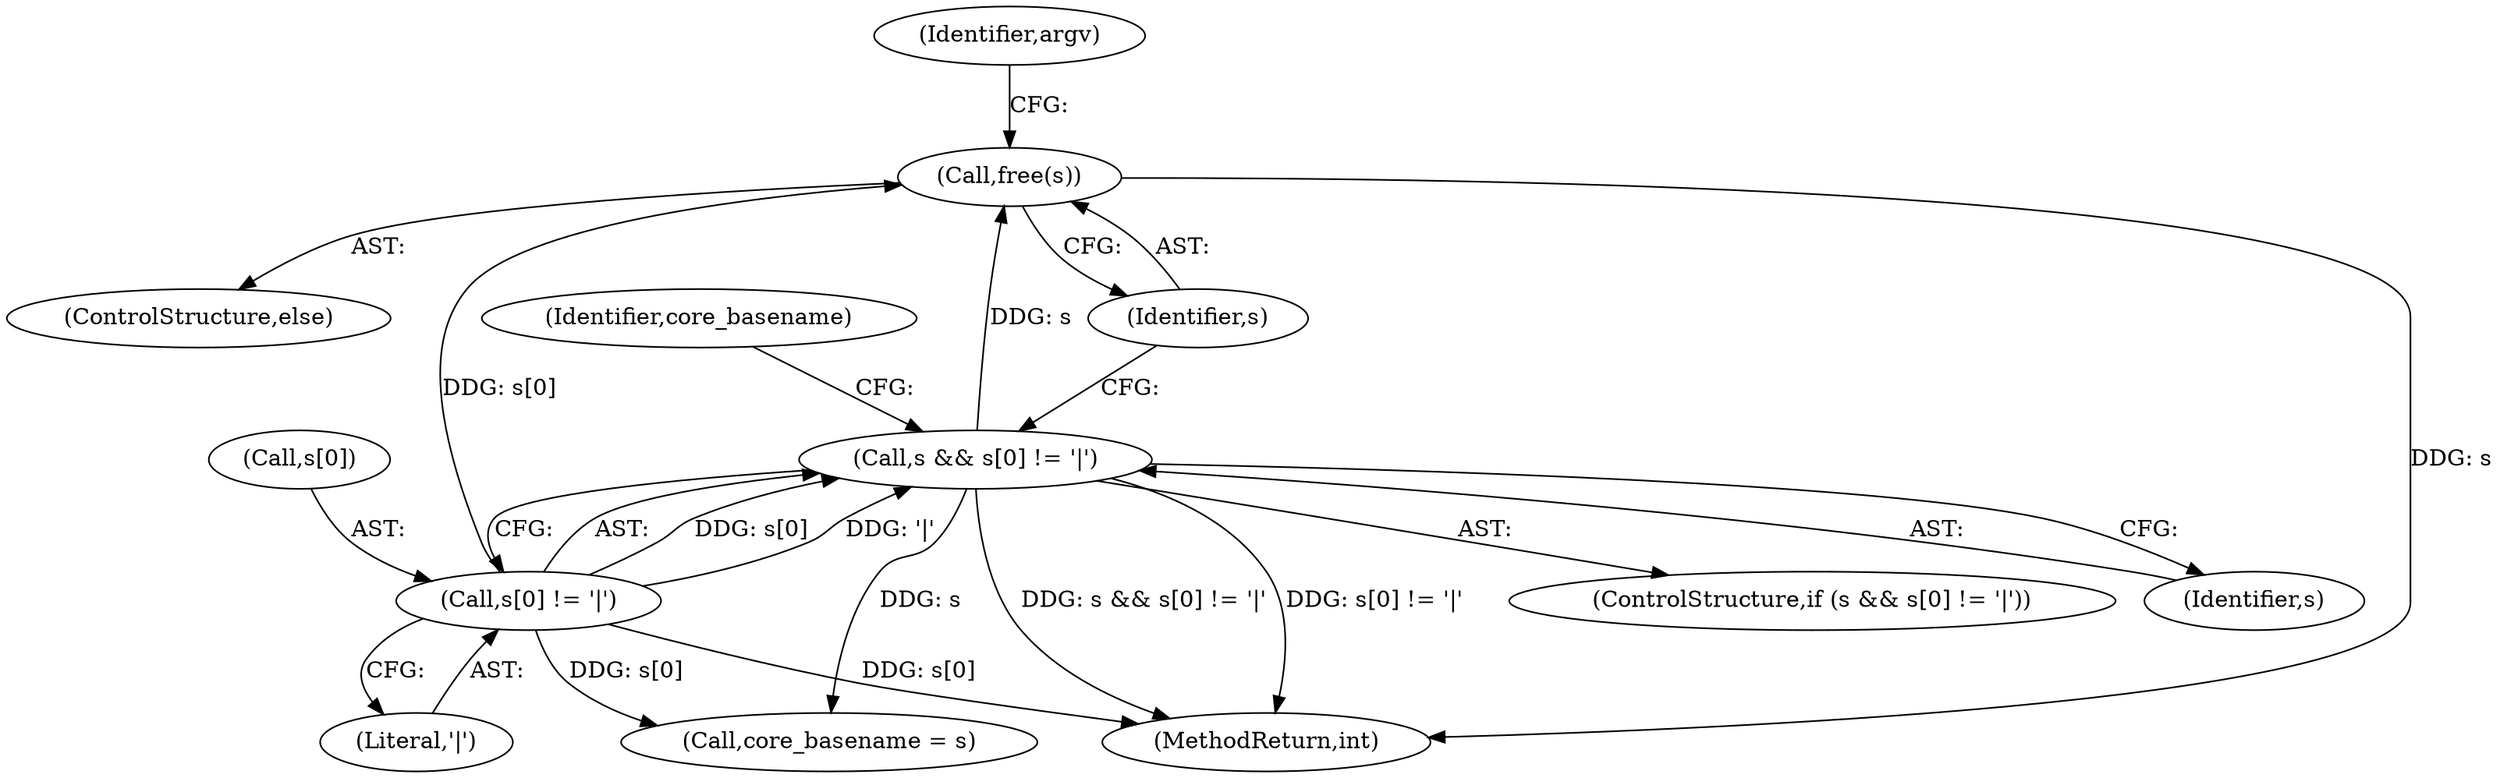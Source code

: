 digraph "0_abrt_17cb66b13997b0159b4253b3f5722db79f476d68@API" {
"1000342" [label="(Call,free(s))"];
"1000333" [label="(Call,s[0] != '|')"];
"1000331" [label="(Call,s && s[0] != '|')"];
"1000342" [label="(Call,free(s))"];
"1000337" [label="(Literal,'|')"];
"1000333" [label="(Call,s[0] != '|')"];
"1000341" [label="(ControlStructure,else)"];
"1000343" [label="(Identifier,s)"];
"1000330" [label="(ControlStructure,if (s && s[0] != '|'))"];
"1001180" [label="(MethodReturn,int)"];
"1000331" [label="(Call,s && s[0] != '|')"];
"1000338" [label="(Call,core_basename = s)"];
"1000339" [label="(Identifier,core_basename)"];
"1000348" [label="(Identifier,argv)"];
"1000332" [label="(Identifier,s)"];
"1000334" [label="(Call,s[0])"];
"1000342" -> "1000341"  [label="AST: "];
"1000342" -> "1000343"  [label="CFG: "];
"1000343" -> "1000342"  [label="AST: "];
"1000348" -> "1000342"  [label="CFG: "];
"1000342" -> "1001180"  [label="DDG: s"];
"1000333" -> "1000342"  [label="DDG: s[0]"];
"1000331" -> "1000342"  [label="DDG: s"];
"1000333" -> "1000331"  [label="AST: "];
"1000333" -> "1000337"  [label="CFG: "];
"1000334" -> "1000333"  [label="AST: "];
"1000337" -> "1000333"  [label="AST: "];
"1000331" -> "1000333"  [label="CFG: "];
"1000333" -> "1001180"  [label="DDG: s[0]"];
"1000333" -> "1000331"  [label="DDG: s[0]"];
"1000333" -> "1000331"  [label="DDG: '|'"];
"1000333" -> "1000338"  [label="DDG: s[0]"];
"1000331" -> "1000330"  [label="AST: "];
"1000331" -> "1000332"  [label="CFG: "];
"1000332" -> "1000331"  [label="AST: "];
"1000339" -> "1000331"  [label="CFG: "];
"1000343" -> "1000331"  [label="CFG: "];
"1000331" -> "1001180"  [label="DDG: s && s[0] != '|'"];
"1000331" -> "1001180"  [label="DDG: s[0] != '|'"];
"1000331" -> "1000338"  [label="DDG: s"];
}
